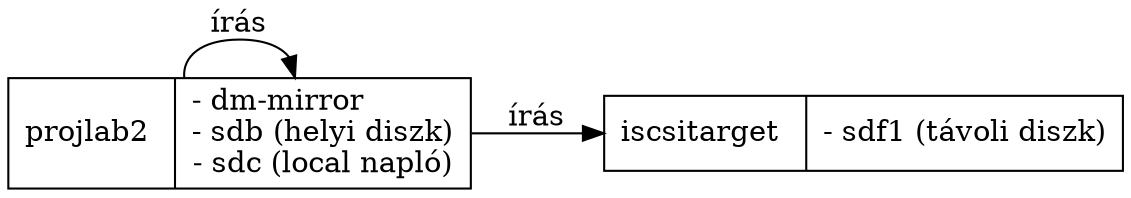 digraph G {
        node [shape=record]
        m0 [label="{projlab2 \l|- dm-mirror\l- sdb (helyi diszk)\l- sdc (local napló)}"]
        m1 [label="{iscsitarget \l|- sdf1 (távoli diszk)}"]
	rankdir=LR
        m0 -> m0 [label="írás"]
        m0 -> m1 [label="írás"]
}
